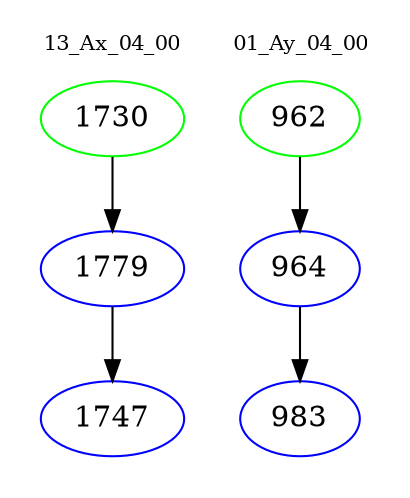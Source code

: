 digraph{
subgraph cluster_0 {
color = white
label = "13_Ax_04_00";
fontsize=10;
T0_1730 [label="1730", color="green"]
T0_1730 -> T0_1779 [color="black"]
T0_1779 [label="1779", color="blue"]
T0_1779 -> T0_1747 [color="black"]
T0_1747 [label="1747", color="blue"]
}
subgraph cluster_1 {
color = white
label = "01_Ay_04_00";
fontsize=10;
T1_962 [label="962", color="green"]
T1_962 -> T1_964 [color="black"]
T1_964 [label="964", color="blue"]
T1_964 -> T1_983 [color="black"]
T1_983 [label="983", color="blue"]
}
}
